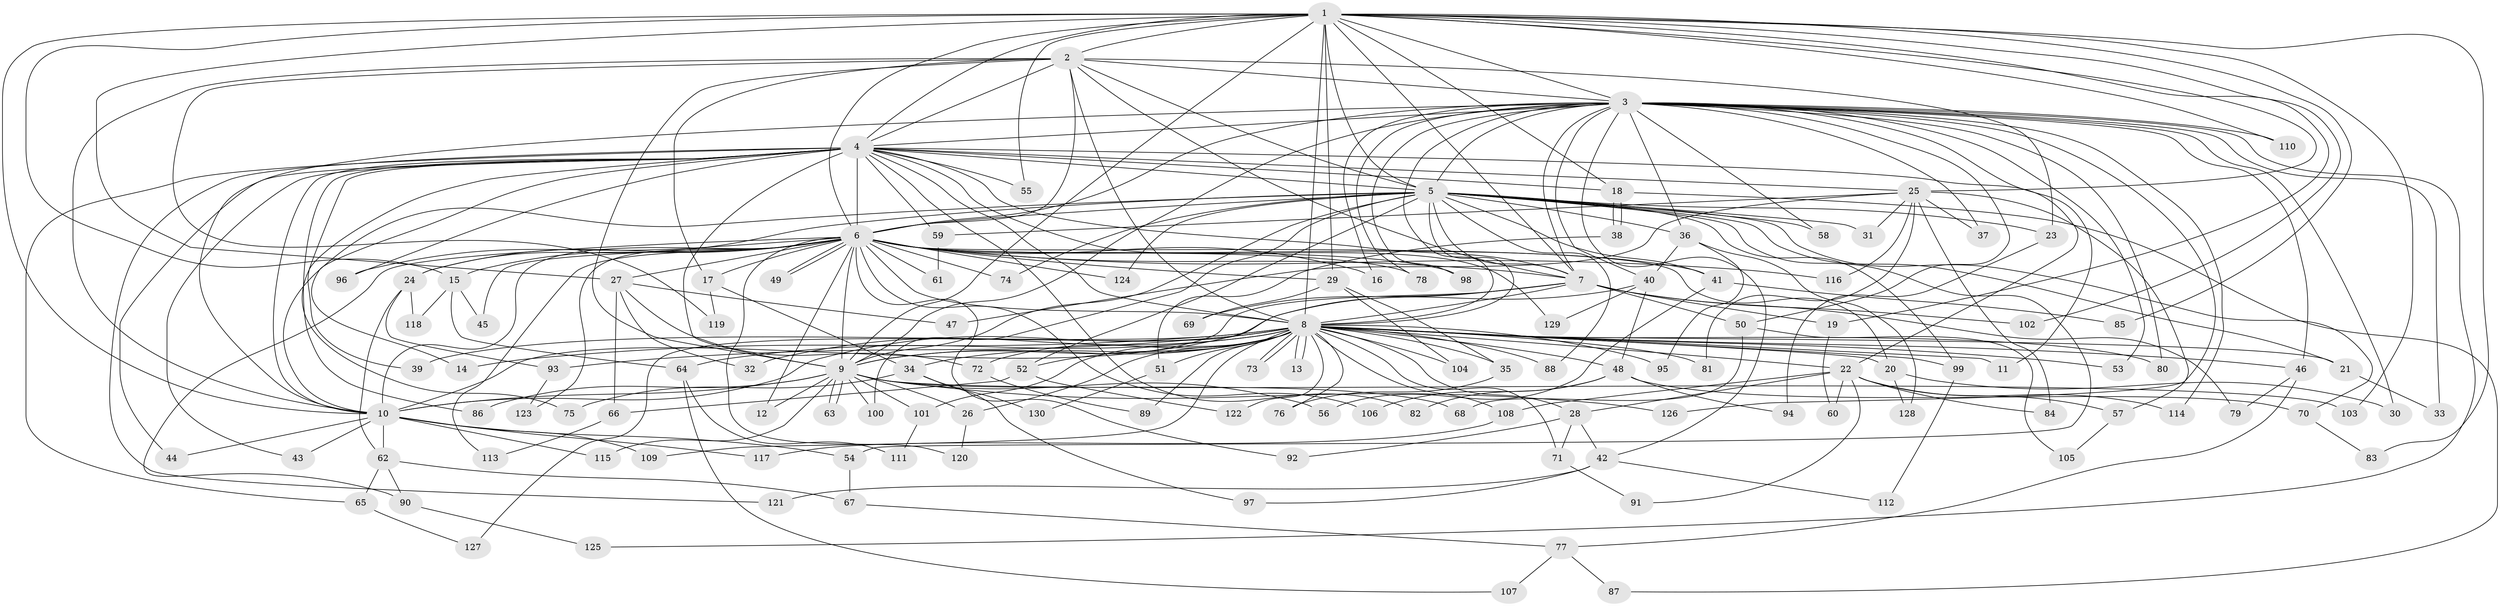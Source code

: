 // Generated by graph-tools (version 1.1) at 2025/14/03/09/25 04:14:17]
// undirected, 130 vertices, 285 edges
graph export_dot {
graph [start="1"]
  node [color=gray90,style=filled];
  1;
  2;
  3;
  4;
  5;
  6;
  7;
  8;
  9;
  10;
  11;
  12;
  13;
  14;
  15;
  16;
  17;
  18;
  19;
  20;
  21;
  22;
  23;
  24;
  25;
  26;
  27;
  28;
  29;
  30;
  31;
  32;
  33;
  34;
  35;
  36;
  37;
  38;
  39;
  40;
  41;
  42;
  43;
  44;
  45;
  46;
  47;
  48;
  49;
  50;
  51;
  52;
  53;
  54;
  55;
  56;
  57;
  58;
  59;
  60;
  61;
  62;
  63;
  64;
  65;
  66;
  67;
  68;
  69;
  70;
  71;
  72;
  73;
  74;
  75;
  76;
  77;
  78;
  79;
  80;
  81;
  82;
  83;
  84;
  85;
  86;
  87;
  88;
  89;
  90;
  91;
  92;
  93;
  94;
  95;
  96;
  97;
  98;
  99;
  100;
  101;
  102;
  103;
  104;
  105;
  106;
  107;
  108;
  109;
  110;
  111;
  112;
  113;
  114;
  115;
  116;
  117;
  118;
  119;
  120;
  121;
  122;
  123;
  124;
  125;
  126;
  127;
  128;
  129;
  130;
  1 -- 2;
  1 -- 3;
  1 -- 4;
  1 -- 5;
  1 -- 6;
  1 -- 7;
  1 -- 8;
  1 -- 9;
  1 -- 10;
  1 -- 15;
  1 -- 18;
  1 -- 19;
  1 -- 25;
  1 -- 27;
  1 -- 29;
  1 -- 55;
  1 -- 83;
  1 -- 85;
  1 -- 102;
  1 -- 103;
  1 -- 110;
  2 -- 3;
  2 -- 4;
  2 -- 5;
  2 -- 6;
  2 -- 7;
  2 -- 8;
  2 -- 9;
  2 -- 10;
  2 -- 17;
  2 -- 23;
  2 -- 119;
  3 -- 4;
  3 -- 5;
  3 -- 6;
  3 -- 7;
  3 -- 8;
  3 -- 9;
  3 -- 10;
  3 -- 11;
  3 -- 16;
  3 -- 30;
  3 -- 33;
  3 -- 36;
  3 -- 37;
  3 -- 40;
  3 -- 42;
  3 -- 46;
  3 -- 50;
  3 -- 53;
  3 -- 58;
  3 -- 78;
  3 -- 80;
  3 -- 98;
  3 -- 110;
  3 -- 114;
  3 -- 125;
  3 -- 126;
  4 -- 5;
  4 -- 6;
  4 -- 7;
  4 -- 8;
  4 -- 9;
  4 -- 10;
  4 -- 14;
  4 -- 18;
  4 -- 22;
  4 -- 25;
  4 -- 39;
  4 -- 43;
  4 -- 44;
  4 -- 55;
  4 -- 59;
  4 -- 65;
  4 -- 75;
  4 -- 82;
  4 -- 86;
  4 -- 96;
  4 -- 121;
  4 -- 129;
  5 -- 6;
  5 -- 7;
  5 -- 8;
  5 -- 9;
  5 -- 10;
  5 -- 21;
  5 -- 23;
  5 -- 24;
  5 -- 31;
  5 -- 36;
  5 -- 41;
  5 -- 52;
  5 -- 54;
  5 -- 58;
  5 -- 70;
  5 -- 74;
  5 -- 88;
  5 -- 99;
  5 -- 100;
  5 -- 124;
  6 -- 7;
  6 -- 8;
  6 -- 9;
  6 -- 10;
  6 -- 12;
  6 -- 15;
  6 -- 16;
  6 -- 17;
  6 -- 20;
  6 -- 24;
  6 -- 27;
  6 -- 29;
  6 -- 41;
  6 -- 45;
  6 -- 49;
  6 -- 49;
  6 -- 61;
  6 -- 74;
  6 -- 78;
  6 -- 90;
  6 -- 92;
  6 -- 96;
  6 -- 98;
  6 -- 106;
  6 -- 113;
  6 -- 116;
  6 -- 120;
  6 -- 123;
  6 -- 124;
  7 -- 8;
  7 -- 9;
  7 -- 10;
  7 -- 19;
  7 -- 50;
  7 -- 69;
  7 -- 79;
  7 -- 102;
  8 -- 9;
  8 -- 10;
  8 -- 11;
  8 -- 13;
  8 -- 13;
  8 -- 14;
  8 -- 20;
  8 -- 21;
  8 -- 22;
  8 -- 26;
  8 -- 28;
  8 -- 32;
  8 -- 34;
  8 -- 35;
  8 -- 39;
  8 -- 46;
  8 -- 48;
  8 -- 51;
  8 -- 52;
  8 -- 53;
  8 -- 64;
  8 -- 71;
  8 -- 72;
  8 -- 73;
  8 -- 73;
  8 -- 76;
  8 -- 80;
  8 -- 81;
  8 -- 88;
  8 -- 89;
  8 -- 93;
  8 -- 95;
  8 -- 99;
  8 -- 101;
  8 -- 104;
  8 -- 108;
  8 -- 109;
  8 -- 122;
  9 -- 10;
  9 -- 12;
  9 -- 26;
  9 -- 56;
  9 -- 63;
  9 -- 63;
  9 -- 68;
  9 -- 86;
  9 -- 100;
  9 -- 101;
  9 -- 103;
  9 -- 115;
  9 -- 126;
  10 -- 43;
  10 -- 44;
  10 -- 54;
  10 -- 62;
  10 -- 109;
  10 -- 115;
  10 -- 117;
  15 -- 45;
  15 -- 64;
  15 -- 118;
  17 -- 34;
  17 -- 119;
  18 -- 38;
  18 -- 38;
  18 -- 87;
  19 -- 60;
  20 -- 30;
  20 -- 128;
  21 -- 33;
  22 -- 28;
  22 -- 57;
  22 -- 60;
  22 -- 84;
  22 -- 91;
  22 -- 108;
  22 -- 114;
  23 -- 94;
  24 -- 62;
  24 -- 93;
  24 -- 118;
  25 -- 31;
  25 -- 37;
  25 -- 47;
  25 -- 57;
  25 -- 59;
  25 -- 81;
  25 -- 84;
  25 -- 116;
  26 -- 120;
  27 -- 32;
  27 -- 47;
  27 -- 66;
  27 -- 72;
  28 -- 42;
  28 -- 71;
  28 -- 92;
  29 -- 35;
  29 -- 69;
  29 -- 104;
  34 -- 75;
  34 -- 97;
  34 -- 130;
  35 -- 76;
  36 -- 40;
  36 -- 95;
  36 -- 128;
  38 -- 51;
  40 -- 48;
  40 -- 127;
  40 -- 129;
  41 -- 56;
  41 -- 85;
  42 -- 97;
  42 -- 112;
  42 -- 121;
  46 -- 77;
  46 -- 79;
  48 -- 70;
  48 -- 82;
  48 -- 94;
  48 -- 106;
  50 -- 68;
  50 -- 105;
  51 -- 130;
  52 -- 66;
  52 -- 122;
  54 -- 67;
  57 -- 105;
  59 -- 61;
  62 -- 65;
  62 -- 67;
  62 -- 90;
  64 -- 107;
  64 -- 111;
  65 -- 127;
  66 -- 113;
  67 -- 77;
  70 -- 83;
  71 -- 91;
  72 -- 89;
  77 -- 87;
  77 -- 107;
  90 -- 125;
  93 -- 123;
  99 -- 112;
  101 -- 111;
  108 -- 117;
}
